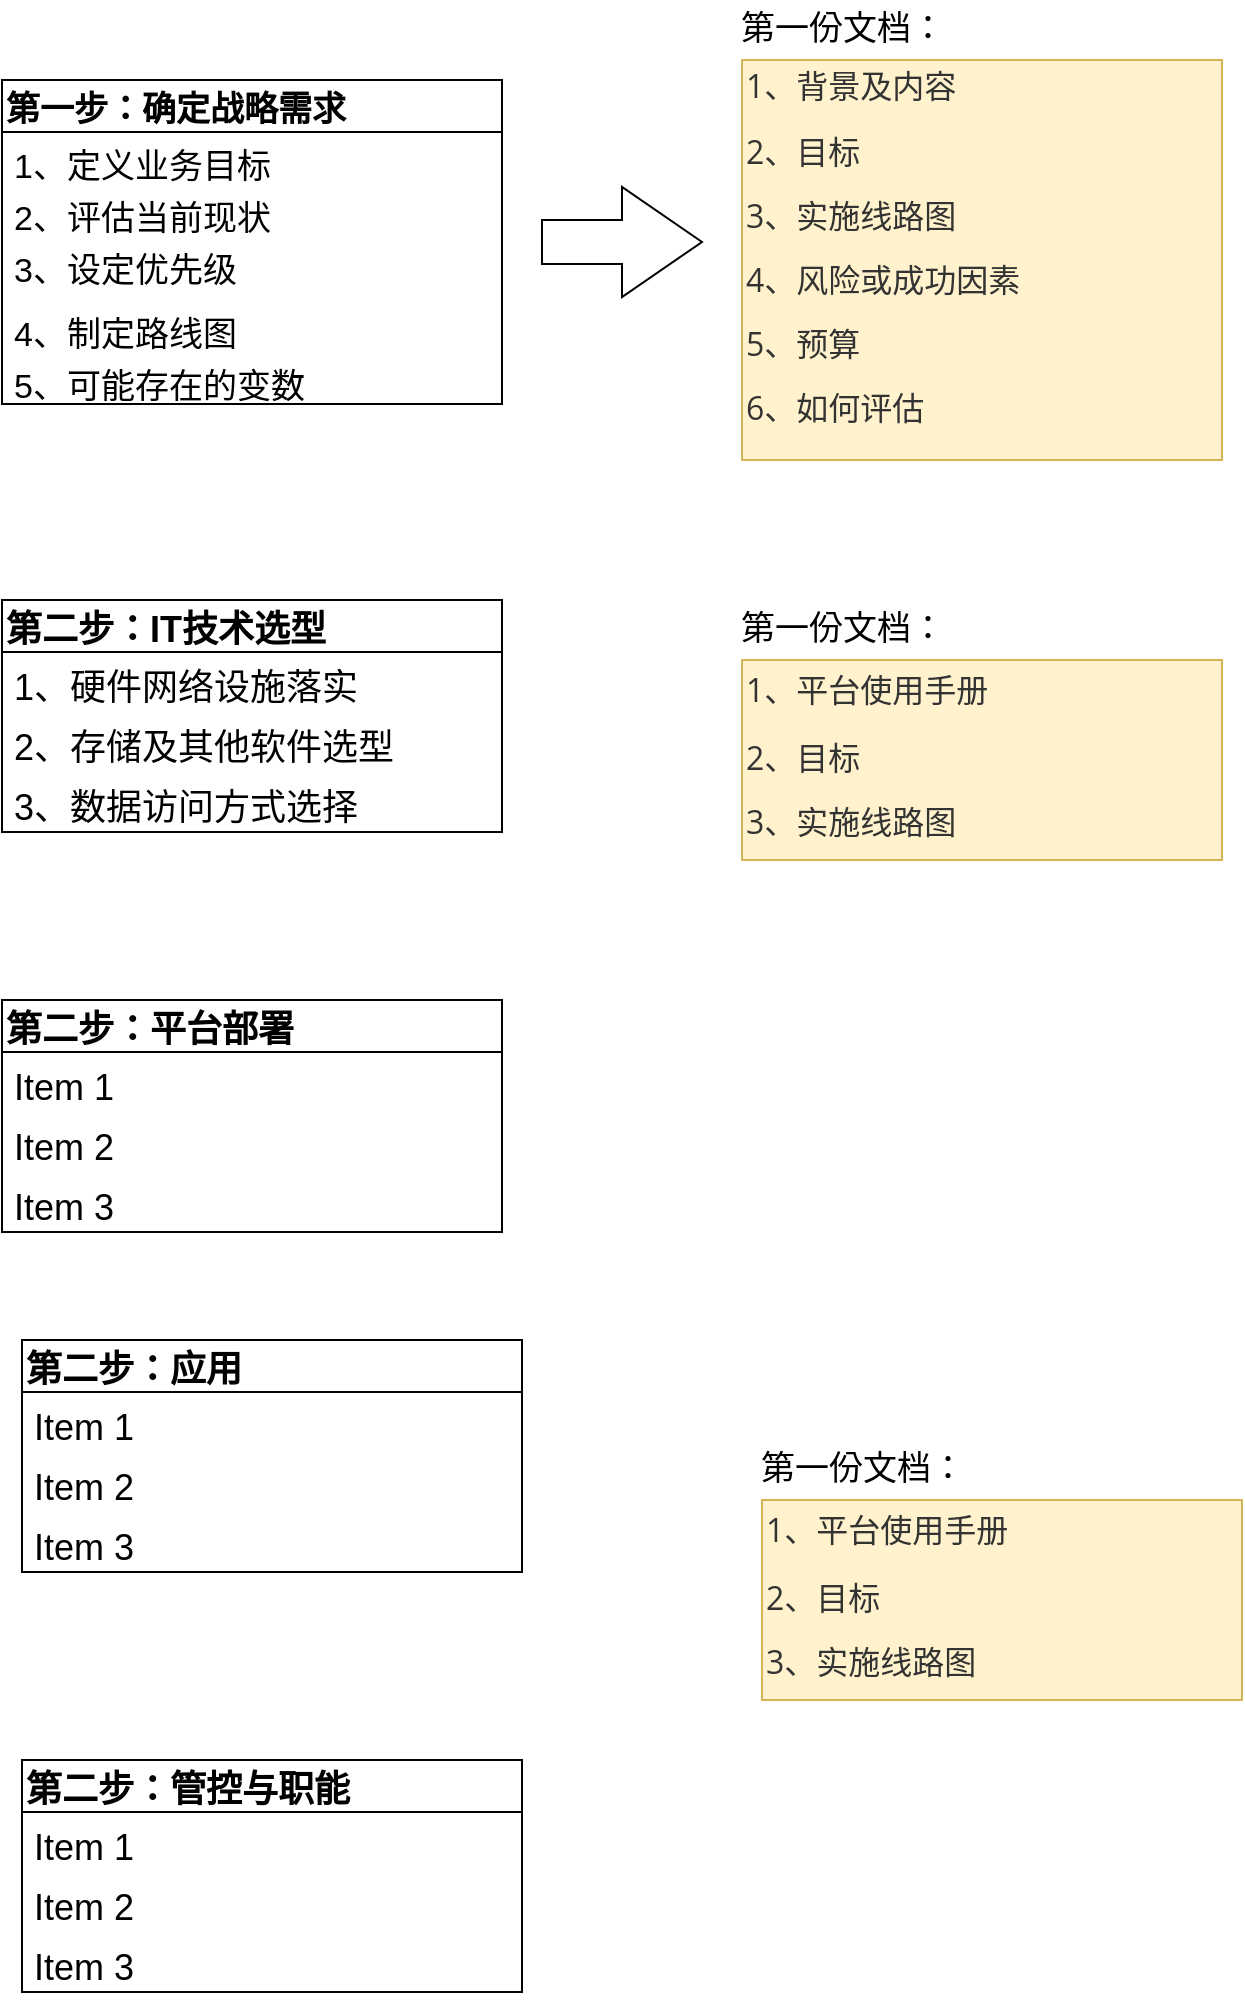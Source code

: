 <mxfile version="13.6.2" type="github" pages="2"><diagram id="dmcMEMWCXo-bZ0cQfuoC" name="Page-1"><mxGraphModel dx="1422" dy="794" grid="1" gridSize="10" guides="1" tooltips="1" connect="1" arrows="1" fold="1" page="1" pageScale="1" pageWidth="827" pageHeight="1169" math="0" shadow="0"><root><mxCell id="0"/><mxCell id="1" parent="0"/><mxCell id="5Lu23Fa5yzdC4gt_ZpkA-4" value="第一步：确定战略需求" style="swimlane;fontStyle=1;childLayout=stackLayout;horizontal=1;startSize=26;fillColor=none;horizontalStack=0;resizeParent=1;resizeParentMax=0;resizeLast=0;collapsible=1;marginBottom=0;fontSize=17;align=left;" vertex="1" parent="1"><mxGeometry x="140" y="100" width="250" height="162" as="geometry"/></mxCell><mxCell id="5Lu23Fa5yzdC4gt_ZpkA-5" value="1、定义业务目标" style="text;strokeColor=none;fillColor=none;align=left;verticalAlign=top;spacingLeft=4;spacingRight=4;overflow=hidden;rotatable=0;points=[[0,0.5],[1,0.5]];portConstraint=eastwest;fontSize=17;" vertex="1" parent="5Lu23Fa5yzdC4gt_ZpkA-4"><mxGeometry y="26" width="250" height="26" as="geometry"/></mxCell><mxCell id="5Lu23Fa5yzdC4gt_ZpkA-6" value="2、评估当前现状" style="text;strokeColor=none;fillColor=none;align=left;verticalAlign=top;spacingLeft=4;spacingRight=4;overflow=hidden;rotatable=0;points=[[0,0.5],[1,0.5]];portConstraint=eastwest;fontSize=17;" vertex="1" parent="5Lu23Fa5yzdC4gt_ZpkA-4"><mxGeometry y="52" width="250" height="26" as="geometry"/></mxCell><mxCell id="5Lu23Fa5yzdC4gt_ZpkA-7" value="3、设定优先级" style="text;strokeColor=none;fillColor=none;align=left;verticalAlign=top;spacingLeft=4;spacingRight=4;overflow=hidden;rotatable=0;points=[[0,0.5],[1,0.5]];portConstraint=eastwest;fontSize=17;" vertex="1" parent="5Lu23Fa5yzdC4gt_ZpkA-4"><mxGeometry y="78" width="250" height="32" as="geometry"/></mxCell><mxCell id="5Lu23Fa5yzdC4gt_ZpkA-9" value="4、制定路线图" style="text;strokeColor=none;fillColor=none;align=left;verticalAlign=top;spacingLeft=4;spacingRight=4;overflow=hidden;rotatable=0;points=[[0,0.5],[1,0.5]];portConstraint=eastwest;fontSize=17;" vertex="1" parent="5Lu23Fa5yzdC4gt_ZpkA-4"><mxGeometry y="110" width="250" height="26" as="geometry"/></mxCell><mxCell id="5Lu23Fa5yzdC4gt_ZpkA-10" value="5、可能存在的变数" style="text;strokeColor=none;fillColor=none;align=left;verticalAlign=top;spacingLeft=4;spacingRight=4;overflow=hidden;rotatable=0;points=[[0,0.5],[1,0.5]];portConstraint=eastwest;fontSize=17;" vertex="1" parent="5Lu23Fa5yzdC4gt_ZpkA-4"><mxGeometry y="136" width="250" height="26" as="geometry"/></mxCell><mxCell id="5Lu23Fa5yzdC4gt_ZpkA-12" value="&lt;span style=&quot;color: rgb(51 , 51 , 51) ; font-family: &amp;#34;open sans&amp;#34; , &amp;#34;clear sans&amp;#34; , &amp;#34;helvetica neue&amp;#34; , &amp;#34;helvetica&amp;#34; , &amp;#34;arial&amp;#34; , sans-serif ; font-size: 16px&quot;&gt;1、背景及内容&lt;/span&gt;&lt;br&gt;&lt;p class=&quot;md-end-block md-p&quot; style=&quot;box-sizing: border-box ; line-height: inherit ; margin: 0.8em 0px ; position: relative ; color: rgb(51 , 51 , 51) ; font-family: &amp;#34;open sans&amp;#34; , &amp;#34;clear sans&amp;#34; , &amp;#34;helvetica neue&amp;#34; , &amp;#34;helvetica&amp;#34; , &amp;#34;arial&amp;#34; , sans-serif ; font-size: 16px&quot;&gt;&lt;span class=&quot;md-plain&quot; style=&quot;box-sizing: border-box&quot;&gt;2、目标&lt;/span&gt;&lt;/p&gt;&lt;p class=&quot;md-end-block md-p&quot; style=&quot;box-sizing: border-box ; line-height: inherit ; margin: 0.8em 0px ; position: relative ; color: rgb(51 , 51 , 51) ; font-family: &amp;#34;open sans&amp;#34; , &amp;#34;clear sans&amp;#34; , &amp;#34;helvetica neue&amp;#34; , &amp;#34;helvetica&amp;#34; , &amp;#34;arial&amp;#34; , sans-serif ; font-size: 16px&quot;&gt;&lt;span class=&quot;md-plain&quot; style=&quot;box-sizing: border-box&quot;&gt;3、实施线路图&lt;/span&gt;&lt;/p&gt;&lt;p class=&quot;md-end-block md-p&quot; style=&quot;box-sizing: border-box ; line-height: inherit ; margin: 0.8em 0px ; position: relative ; color: rgb(51 , 51 , 51) ; font-family: &amp;#34;open sans&amp;#34; , &amp;#34;clear sans&amp;#34; , &amp;#34;helvetica neue&amp;#34; , &amp;#34;helvetica&amp;#34; , &amp;#34;arial&amp;#34; , sans-serif ; font-size: 16px&quot;&gt;&lt;span class=&quot;md-plain&quot; style=&quot;box-sizing: border-box&quot;&gt;4、风险或成功因素&lt;/span&gt;&lt;/p&gt;&lt;p class=&quot;md-end-block md-p&quot; style=&quot;box-sizing: border-box ; line-height: inherit ; margin: 0.8em 0px ; position: relative ; color: rgb(51 , 51 , 51) ; font-family: &amp;#34;open sans&amp;#34; , &amp;#34;clear sans&amp;#34; , &amp;#34;helvetica neue&amp;#34; , &amp;#34;helvetica&amp;#34; , &amp;#34;arial&amp;#34; , sans-serif ; font-size: 16px&quot;&gt;&lt;span class=&quot;md-plain&quot; style=&quot;box-sizing: border-box&quot;&gt;5、预算&lt;/span&gt;&lt;/p&gt;&lt;p class=&quot;md-end-block md-p md-focus&quot; style=&quot;box-sizing: border-box ; line-height: inherit ; margin: 0.8em 0px ; position: relative ; color: rgb(51 , 51 , 51) ; font-family: &amp;#34;open sans&amp;#34; , &amp;#34;clear sans&amp;#34; , &amp;#34;helvetica neue&amp;#34; , &amp;#34;helvetica&amp;#34; , &amp;#34;arial&amp;#34; , sans-serif ; font-size: 16px&quot;&gt;&lt;span class=&quot;md-plain&quot; style=&quot;box-sizing: border-box&quot;&gt;6、如何评估&lt;/span&gt;&lt;/p&gt;" style="rounded=0;whiteSpace=wrap;html=1;fontSize=17;fillColor=#fff2cc;strokeColor=#d6b656;align=left;" vertex="1" parent="1"><mxGeometry x="510" y="90" width="240" height="200" as="geometry"/></mxCell><mxCell id="5Lu23Fa5yzdC4gt_ZpkA-13" value="&lt;span&gt;第一份文档：&lt;/span&gt;" style="text;html=1;align=center;verticalAlign=middle;resizable=0;points=[];autosize=1;fontSize=17;" vertex="1" parent="1"><mxGeometry x="500" y="60" width="120" height="30" as="geometry"/></mxCell><mxCell id="5Lu23Fa5yzdC4gt_ZpkA-14" value="" style="html=1;shadow=0;dashed=0;align=center;verticalAlign=middle;shape=mxgraph.arrows2.arrow;dy=0.6;dx=40;notch=0;fontSize=17;" vertex="1" parent="1"><mxGeometry x="410" y="153.5" width="80" height="55" as="geometry"/></mxCell><mxCell id="5Lu23Fa5yzdC4gt_ZpkA-15" value="第二步：IT技术选型" style="swimlane;fontStyle=1;childLayout=stackLayout;horizontal=1;startSize=26;horizontalStack=0;resizeParent=1;resizeParentMax=0;resizeLast=0;collapsible=1;marginBottom=0;align=left;fontSize=18;" vertex="1" parent="1"><mxGeometry x="140" y="360" width="250" height="116" as="geometry"/></mxCell><mxCell id="5Lu23Fa5yzdC4gt_ZpkA-16" value="1、硬件网络设施落实" style="text;strokeColor=none;fillColor=none;spacingLeft=4;spacingRight=4;overflow=hidden;rotatable=0;points=[[0,0.5],[1,0.5]];portConstraint=eastwest;fontSize=18;" vertex="1" parent="5Lu23Fa5yzdC4gt_ZpkA-15"><mxGeometry y="26" width="250" height="30" as="geometry"/></mxCell><mxCell id="5Lu23Fa5yzdC4gt_ZpkA-17" value="2、存储及其他软件选型" style="text;strokeColor=none;fillColor=none;spacingLeft=4;spacingRight=4;overflow=hidden;rotatable=0;points=[[0,0.5],[1,0.5]];portConstraint=eastwest;fontSize=18;" vertex="1" parent="5Lu23Fa5yzdC4gt_ZpkA-15"><mxGeometry y="56" width="250" height="30" as="geometry"/></mxCell><mxCell id="5Lu23Fa5yzdC4gt_ZpkA-18" value="3、数据访问方式选择" style="text;strokeColor=none;fillColor=none;spacingLeft=4;spacingRight=4;overflow=hidden;rotatable=0;points=[[0,0.5],[1,0.5]];portConstraint=eastwest;fontSize=18;" vertex="1" parent="5Lu23Fa5yzdC4gt_ZpkA-15"><mxGeometry y="86" width="250" height="30" as="geometry"/></mxCell><mxCell id="5Lu23Fa5yzdC4gt_ZpkA-27" value="第二步：应用" style="swimlane;fontStyle=1;childLayout=stackLayout;horizontal=1;startSize=26;horizontalStack=0;resizeParent=1;resizeParentMax=0;resizeLast=0;collapsible=1;marginBottom=0;align=left;fontSize=18;" vertex="1" parent="1"><mxGeometry x="150" y="730" width="250" height="116" as="geometry"/></mxCell><mxCell id="5Lu23Fa5yzdC4gt_ZpkA-28" value="Item 1" style="text;strokeColor=none;fillColor=none;spacingLeft=4;spacingRight=4;overflow=hidden;rotatable=0;points=[[0,0.5],[1,0.5]];portConstraint=eastwest;fontSize=18;" vertex="1" parent="5Lu23Fa5yzdC4gt_ZpkA-27"><mxGeometry y="26" width="250" height="30" as="geometry"/></mxCell><mxCell id="5Lu23Fa5yzdC4gt_ZpkA-29" value="Item 2" style="text;strokeColor=none;fillColor=none;spacingLeft=4;spacingRight=4;overflow=hidden;rotatable=0;points=[[0,0.5],[1,0.5]];portConstraint=eastwest;fontSize=18;" vertex="1" parent="5Lu23Fa5yzdC4gt_ZpkA-27"><mxGeometry y="56" width="250" height="30" as="geometry"/></mxCell><mxCell id="5Lu23Fa5yzdC4gt_ZpkA-30" value="Item 3" style="text;strokeColor=none;fillColor=none;spacingLeft=4;spacingRight=4;overflow=hidden;rotatable=0;points=[[0,0.5],[1,0.5]];portConstraint=eastwest;fontSize=18;" vertex="1" parent="5Lu23Fa5yzdC4gt_ZpkA-27"><mxGeometry y="86" width="250" height="30" as="geometry"/></mxCell><mxCell id="5Lu23Fa5yzdC4gt_ZpkA-23" value="第二步：平台部署" style="swimlane;fontStyle=1;childLayout=stackLayout;horizontal=1;startSize=26;horizontalStack=0;resizeParent=1;resizeParentMax=0;resizeLast=0;collapsible=1;marginBottom=0;align=left;fontSize=18;" vertex="1" parent="1"><mxGeometry x="140" y="560" width="250" height="116" as="geometry"/></mxCell><mxCell id="5Lu23Fa5yzdC4gt_ZpkA-24" value="Item 1" style="text;strokeColor=none;fillColor=none;spacingLeft=4;spacingRight=4;overflow=hidden;rotatable=0;points=[[0,0.5],[1,0.5]];portConstraint=eastwest;fontSize=18;" vertex="1" parent="5Lu23Fa5yzdC4gt_ZpkA-23"><mxGeometry y="26" width="250" height="30" as="geometry"/></mxCell><mxCell id="5Lu23Fa5yzdC4gt_ZpkA-25" value="Item 2" style="text;strokeColor=none;fillColor=none;spacingLeft=4;spacingRight=4;overflow=hidden;rotatable=0;points=[[0,0.5],[1,0.5]];portConstraint=eastwest;fontSize=18;" vertex="1" parent="5Lu23Fa5yzdC4gt_ZpkA-23"><mxGeometry y="56" width="250" height="30" as="geometry"/></mxCell><mxCell id="5Lu23Fa5yzdC4gt_ZpkA-26" value="Item 3" style="text;strokeColor=none;fillColor=none;spacingLeft=4;spacingRight=4;overflow=hidden;rotatable=0;points=[[0,0.5],[1,0.5]];portConstraint=eastwest;fontSize=18;" vertex="1" parent="5Lu23Fa5yzdC4gt_ZpkA-23"><mxGeometry y="86" width="250" height="30" as="geometry"/></mxCell><mxCell id="5Lu23Fa5yzdC4gt_ZpkA-19" value="第二步：管控与职能" style="swimlane;fontStyle=1;childLayout=stackLayout;horizontal=1;startSize=26;horizontalStack=0;resizeParent=1;resizeParentMax=0;resizeLast=0;collapsible=1;marginBottom=0;align=left;fontSize=18;" vertex="1" parent="1"><mxGeometry x="150" y="940" width="250" height="116" as="geometry"/></mxCell><mxCell id="5Lu23Fa5yzdC4gt_ZpkA-20" value="Item 1" style="text;strokeColor=none;fillColor=none;spacingLeft=4;spacingRight=4;overflow=hidden;rotatable=0;points=[[0,0.5],[1,0.5]];portConstraint=eastwest;fontSize=18;" vertex="1" parent="5Lu23Fa5yzdC4gt_ZpkA-19"><mxGeometry y="26" width="250" height="30" as="geometry"/></mxCell><mxCell id="5Lu23Fa5yzdC4gt_ZpkA-21" value="Item 2" style="text;strokeColor=none;fillColor=none;spacingLeft=4;spacingRight=4;overflow=hidden;rotatable=0;points=[[0,0.5],[1,0.5]];portConstraint=eastwest;fontSize=18;" vertex="1" parent="5Lu23Fa5yzdC4gt_ZpkA-19"><mxGeometry y="56" width="250" height="30" as="geometry"/></mxCell><mxCell id="5Lu23Fa5yzdC4gt_ZpkA-22" value="Item 3" style="text;strokeColor=none;fillColor=none;spacingLeft=4;spacingRight=4;overflow=hidden;rotatable=0;points=[[0,0.5],[1,0.5]];portConstraint=eastwest;fontSize=18;" vertex="1" parent="5Lu23Fa5yzdC4gt_ZpkA-19"><mxGeometry y="86" width="250" height="30" as="geometry"/></mxCell><mxCell id="5Lu23Fa5yzdC4gt_ZpkA-31" value="&lt;span style=&quot;color: rgb(51 , 51 , 51) ; font-family: &amp;#34;open sans&amp;#34; , &amp;#34;clear sans&amp;#34; , &amp;#34;helvetica neue&amp;#34; , &amp;#34;helvetica&amp;#34; , &amp;#34;arial&amp;#34; , sans-serif ; font-size: 16px&quot;&gt;&lt;br&gt;&lt;br&gt;1、平台使用手册&lt;/span&gt;&lt;br&gt;&lt;p class=&quot;md-end-block md-p&quot; style=&quot;box-sizing: border-box ; line-height: inherit ; margin: 0.8em 0px ; position: relative ; color: rgb(51 , 51 , 51) ; font-family: &amp;#34;open sans&amp;#34; , &amp;#34;clear sans&amp;#34; , &amp;#34;helvetica neue&amp;#34; , &amp;#34;helvetica&amp;#34; , &amp;#34;arial&amp;#34; , sans-serif ; font-size: 16px&quot;&gt;&lt;span class=&quot;md-plain&quot; style=&quot;box-sizing: border-box&quot;&gt;2、目标&lt;/span&gt;&lt;/p&gt;&lt;p class=&quot;md-end-block md-p&quot; style=&quot;box-sizing: border-box ; line-height: inherit ; margin: 0.8em 0px ; position: relative ; color: rgb(51 , 51 , 51) ; font-family: &amp;#34;open sans&amp;#34; , &amp;#34;clear sans&amp;#34; , &amp;#34;helvetica neue&amp;#34; , &amp;#34;helvetica&amp;#34; , &amp;#34;arial&amp;#34; , sans-serif ; font-size: 16px&quot;&gt;&lt;span class=&quot;md-plain&quot; style=&quot;box-sizing: border-box&quot;&gt;3、实施线路图&lt;/span&gt;&lt;/p&gt;&lt;p class=&quot;md-end-block md-p&quot; style=&quot;box-sizing: border-box ; line-height: inherit ; margin: 0.8em 0px ; position: relative ; color: rgb(51 , 51 , 51) ; font-family: &amp;#34;open sans&amp;#34; , &amp;#34;clear sans&amp;#34; , &amp;#34;helvetica neue&amp;#34; , &amp;#34;helvetica&amp;#34; , &amp;#34;arial&amp;#34; , sans-serif ; font-size: 16px&quot;&gt;&lt;br&gt;&lt;/p&gt;" style="rounded=0;whiteSpace=wrap;html=1;fontSize=17;fillColor=#fff2cc;strokeColor=#d6b656;align=left;" vertex="1" parent="1"><mxGeometry x="520" y="810" width="240" height="100" as="geometry"/></mxCell><mxCell id="5Lu23Fa5yzdC4gt_ZpkA-32" value="&lt;span&gt;第一份文档：&lt;/span&gt;" style="text;html=1;align=center;verticalAlign=middle;resizable=0;points=[];autosize=1;fontSize=17;" vertex="1" parent="1"><mxGeometry x="510" y="780" width="120" height="30" as="geometry"/></mxCell><mxCell id="5Lu23Fa5yzdC4gt_ZpkA-33" value="&lt;span style=&quot;color: rgb(51 , 51 , 51) ; font-family: &amp;#34;open sans&amp;#34; , &amp;#34;clear sans&amp;#34; , &amp;#34;helvetica neue&amp;#34; , &amp;#34;helvetica&amp;#34; , &amp;#34;arial&amp;#34; , sans-serif ; font-size: 16px&quot;&gt;&lt;br&gt;&lt;br&gt;1、平台使用手册&lt;/span&gt;&lt;br&gt;&lt;p class=&quot;md-end-block md-p&quot; style=&quot;box-sizing: border-box ; line-height: inherit ; margin: 0.8em 0px ; position: relative ; color: rgb(51 , 51 , 51) ; font-family: &amp;#34;open sans&amp;#34; , &amp;#34;clear sans&amp;#34; , &amp;#34;helvetica neue&amp;#34; , &amp;#34;helvetica&amp;#34; , &amp;#34;arial&amp;#34; , sans-serif ; font-size: 16px&quot;&gt;&lt;span class=&quot;md-plain&quot; style=&quot;box-sizing: border-box&quot;&gt;2、目标&lt;/span&gt;&lt;/p&gt;&lt;p class=&quot;md-end-block md-p&quot; style=&quot;box-sizing: border-box ; line-height: inherit ; margin: 0.8em 0px ; position: relative ; color: rgb(51 , 51 , 51) ; font-family: &amp;#34;open sans&amp;#34; , &amp;#34;clear sans&amp;#34; , &amp;#34;helvetica neue&amp;#34; , &amp;#34;helvetica&amp;#34; , &amp;#34;arial&amp;#34; , sans-serif ; font-size: 16px&quot;&gt;&lt;span class=&quot;md-plain&quot; style=&quot;box-sizing: border-box&quot;&gt;3、实施线路图&lt;/span&gt;&lt;/p&gt;&lt;p class=&quot;md-end-block md-p&quot; style=&quot;box-sizing: border-box ; line-height: inherit ; margin: 0.8em 0px ; position: relative ; color: rgb(51 , 51 , 51) ; font-family: &amp;#34;open sans&amp;#34; , &amp;#34;clear sans&amp;#34; , &amp;#34;helvetica neue&amp;#34; , &amp;#34;helvetica&amp;#34; , &amp;#34;arial&amp;#34; , sans-serif ; font-size: 16px&quot;&gt;&lt;br&gt;&lt;/p&gt;" style="rounded=0;whiteSpace=wrap;html=1;fontSize=17;fillColor=#fff2cc;strokeColor=#d6b656;align=left;" vertex="1" parent="1"><mxGeometry x="510" y="390" width="240" height="100" as="geometry"/></mxCell><mxCell id="5Lu23Fa5yzdC4gt_ZpkA-34" value="&lt;span&gt;第一份文档：&lt;/span&gt;" style="text;html=1;align=center;verticalAlign=middle;resizable=0;points=[];autosize=1;fontSize=17;" vertex="1" parent="1"><mxGeometry x="500" y="360" width="120" height="30" as="geometry"/></mxCell></root></mxGraphModel></diagram><diagram id="RU9b3iGjxHIiC67uXJGJ" name="Page-2"><mxGraphModel dx="1422" dy="745" grid="1" gridSize="10" guides="1" tooltips="1" connect="1" arrows="1" fold="1" page="1" pageScale="1" pageWidth="827" pageHeight="1169" math="0" shadow="0"><root><mxCell id="VMZ48c_UnOL8O7smYOZI-0"/><mxCell id="VMZ48c_UnOL8O7smYOZI-1" parent="VMZ48c_UnOL8O7smYOZI-0"/><mxCell id="LER32aOXw5r2hgaR8xJN-36" style="edgeStyle=orthogonalEdgeStyle;rounded=0;orthogonalLoop=1;jettySize=auto;html=1;exitX=1;exitY=0.5;exitDx=0;exitDy=0;fontSize=23;" edge="1" parent="VMZ48c_UnOL8O7smYOZI-1" source="LER32aOXw5r2hgaR8xJN-30" target="LER32aOXw5r2hgaR8xJN-35"><mxGeometry relative="1" as="geometry"/></mxCell><mxCell id="LER32aOXw5r2hgaR8xJN-30" value="" style="rounded=0;whiteSpace=wrap;html=1;fontSize=23;align=center;fillColor=#d5e8d4;strokeColor=#82b366;" vertex="1" parent="VMZ48c_UnOL8O7smYOZI-1"><mxGeometry x="70" y="1150" width="510" height="280" as="geometry"/></mxCell><mxCell id="LER32aOXw5r2hgaR8xJN-32" style="edgeStyle=orthogonalEdgeStyle;rounded=0;orthogonalLoop=1;jettySize=auto;html=1;exitX=1;exitY=0.25;exitDx=0;exitDy=0;fontSize=23;" edge="1" parent="VMZ48c_UnOL8O7smYOZI-1" source="LER32aOXw5r2hgaR8xJN-20" target="LER32aOXw5r2hgaR8xJN-31"><mxGeometry relative="1" as="geometry"/></mxCell><mxCell id="LER32aOXw5r2hgaR8xJN-34" style="edgeStyle=orthogonalEdgeStyle;rounded=0;orthogonalLoop=1;jettySize=auto;html=1;exitX=1;exitY=0.75;exitDx=0;exitDy=0;fontSize=23;" edge="1" parent="VMZ48c_UnOL8O7smYOZI-1" source="LER32aOXw5r2hgaR8xJN-20" target="LER32aOXw5r2hgaR8xJN-33"><mxGeometry relative="1" as="geometry"/></mxCell><mxCell id="LER32aOXw5r2hgaR8xJN-20" value="" style="rounded=0;whiteSpace=wrap;html=1;fontSize=23;align=center;fillColor=#dae8fc;strokeColor=#6c8ebf;" vertex="1" parent="VMZ48c_UnOL8O7smYOZI-1"><mxGeometry x="70" y="475" width="500" height="645" as="geometry"/></mxCell><mxCell id="LER32aOXw5r2hgaR8xJN-3" style="edgeStyle=orthogonalEdgeStyle;rounded=0;orthogonalLoop=1;jettySize=auto;html=1;exitX=1;exitY=0.5;exitDx=0;exitDy=0;fontSize=23;" edge="1" parent="VMZ48c_UnOL8O7smYOZI-1" source="LER32aOXw5r2hgaR8xJN-0" target="LER32aOXw5r2hgaR8xJN-2"><mxGeometry relative="1" as="geometry"/></mxCell><mxCell id="LER32aOXw5r2hgaR8xJN-0" value="" style="rounded=0;whiteSpace=wrap;html=1;fontSize=23;align=center;fillColor=#fff2cc;strokeColor=#d6b656;" vertex="1" parent="VMZ48c_UnOL8O7smYOZI-1"><mxGeometry x="70" y="40" width="490" height="400" as="geometry"/></mxCell><mxCell id="WDDT5QzZZcf-vkFT2QWg-9" style="edgeStyle=orthogonalEdgeStyle;rounded=0;orthogonalLoop=1;jettySize=auto;html=1;exitX=0.5;exitY=1;exitDx=0;exitDy=0;fontSize=23;" edge="1" parent="VMZ48c_UnOL8O7smYOZI-1" source="VUsV0rr6xF3jTRKO8yTZ-0" target="WDDT5QzZZcf-vkFT2QWg-8"><mxGeometry relative="1" as="geometry"/></mxCell><mxCell id="VUsV0rr6xF3jTRKO8yTZ-0" value="&lt;font color=&quot;#333333&quot; face=&quot;open sans, clear sans, helvetica neue, helvetica, arial, sans-serif&quot;&gt;&lt;span style=&quot;font-size: 16px&quot;&gt;实施环境调研评估，保证所实施项目内容可以得到主要相关人员的支持&lt;/span&gt;&lt;/font&gt;" style="rounded=0;whiteSpace=wrap;html=1;fontSize=23;align=center;" vertex="1" parent="VMZ48c_UnOL8O7smYOZI-1"><mxGeometry x="140" y="60" width="350" height="60" as="geometry"/></mxCell><mxCell id="LER32aOXw5r2hgaR8xJN-14" style="edgeStyle=orthogonalEdgeStyle;rounded=0;orthogonalLoop=1;jettySize=auto;html=1;exitX=0.5;exitY=1;exitDx=0;exitDy=0;entryX=0.5;entryY=0;entryDx=0;entryDy=0;fontSize=23;" edge="1" parent="VMZ48c_UnOL8O7smYOZI-1" source="WDDT5QzZZcf-vkFT2QWg-0" target="LER32aOXw5r2hgaR8xJN-11"><mxGeometry relative="1" as="geometry"/></mxCell><mxCell id="WDDT5QzZZcf-vkFT2QWg-0" value="&lt;span style=&quot;color: rgb(51 , 51 , 51) ; font-family: &amp;#34;open sans&amp;#34; , &amp;#34;clear sans&amp;#34; , &amp;#34;helvetica neue&amp;#34; , &amp;#34;helvetica&amp;#34; , &amp;#34;arial&amp;#34; , sans-serif ; font-size: 16px&quot;&gt;协助建立&lt;/span&gt;&lt;span style=&quot;color: rgb(51 , 51 , 51) ; font-family: &amp;#34;open sans&amp;#34; , &amp;#34;clear sans&amp;#34; , &amp;#34;helvetica neue&amp;#34; , &amp;#34;helvetica&amp;#34; , &amp;#34;arial&amp;#34; , sans-serif ; font-size: 16px&quot;&gt;项目团队库发布数据&lt;/span&gt;" style="rounded=0;whiteSpace=wrap;html=1;fontSize=23;align=center;" vertex="1" parent="VMZ48c_UnOL8O7smYOZI-1"><mxGeometry x="200" y="960" width="230" height="50" as="geometry"/></mxCell><mxCell id="LER32aOXw5r2hgaR8xJN-12" style="edgeStyle=orthogonalEdgeStyle;rounded=0;orthogonalLoop=1;jettySize=auto;html=1;exitX=0.5;exitY=1;exitDx=0;exitDy=0;fontSize=23;" edge="1" parent="VMZ48c_UnOL8O7smYOZI-1" source="WDDT5QzZZcf-vkFT2QWg-1" target="WDDT5QzZZcf-vkFT2QWg-0"><mxGeometry relative="1" as="geometry"/></mxCell><mxCell id="WDDT5QzZZcf-vkFT2QWg-1" value="&lt;span style=&quot;color: rgb(51 , 51 , 51) ; font-family: &amp;#34;open sans&amp;#34; , &amp;#34;clear sans&amp;#34; , &amp;#34;helvetica neue&amp;#34; , &amp;#34;helvetica&amp;#34; , &amp;#34;arial&amp;#34; , sans-serif ; font-size: 16px&quot;&gt;数据治理模块按需分批交付，同时提供用户测试参与&lt;/span&gt;" style="rounded=0;whiteSpace=wrap;html=1;fontSize=23;align=center;" vertex="1" parent="VMZ48c_UnOL8O7smYOZI-1"><mxGeometry x="95" y="870" width="440" height="50" as="geometry"/></mxCell><mxCell id="LER32aOXw5r2hgaR8xJN-13" style="edgeStyle=orthogonalEdgeStyle;rounded=0;orthogonalLoop=1;jettySize=auto;html=1;exitX=0.5;exitY=1;exitDx=0;exitDy=0;fontSize=23;" edge="1" parent="VMZ48c_UnOL8O7smYOZI-1" source="WDDT5QzZZcf-vkFT2QWg-2" target="WDDT5QzZZcf-vkFT2QWg-1"><mxGeometry relative="1" as="geometry"/></mxCell><mxCell id="WDDT5QzZZcf-vkFT2QWg-2" value="&lt;span style=&quot;color: rgb(51 , 51 , 51) ; font-family: &amp;#34;open sans&amp;#34; , &amp;#34;clear sans&amp;#34; , &amp;#34;helvetica neue&amp;#34; , &amp;#34;helvetica&amp;#34; , &amp;#34;arial&amp;#34; , sans-serif ; font-size: 16px&quot;&gt;数据接入形成机构资源中心&lt;br&gt;（必要的检索报表功能交付）&lt;br&gt;&lt;/span&gt;" style="rounded=0;whiteSpace=wrap;html=1;fontSize=23;align=center;" vertex="1" parent="VMZ48c_UnOL8O7smYOZI-1"><mxGeometry x="160" y="780" width="310" height="50" as="geometry"/></mxCell><mxCell id="LER32aOXw5r2hgaR8xJN-6" style="edgeStyle=orthogonalEdgeStyle;rounded=0;orthogonalLoop=1;jettySize=auto;html=1;exitX=0.5;exitY=1;exitDx=0;exitDy=0;fontSize=23;" edge="1" parent="VMZ48c_UnOL8O7smYOZI-1" source="WDDT5QzZZcf-vkFT2QWg-3" target="WDDT5QzZZcf-vkFT2QWg-2"><mxGeometry relative="1" as="geometry"/></mxCell><mxCell id="WDDT5QzZZcf-vkFT2QWg-3" value="&lt;span style=&quot;color: rgb(51 , 51 , 51) ; font-family: &amp;#34;open sans&amp;#34; , &amp;#34;clear sans&amp;#34; , &amp;#34;helvetica neue&amp;#34; , &amp;#34;helvetica&amp;#34; , &amp;#34;arial&amp;#34; , sans-serif ; font-size: 16px&quot;&gt;平台部署及用户测试参与&lt;br&gt;（采集个性化需求、平台用户培养）&lt;br&gt;&lt;/span&gt;" style="rounded=0;whiteSpace=wrap;html=1;fontSize=23;align=center;" vertex="1" parent="VMZ48c_UnOL8O7smYOZI-1"><mxGeometry x="145" y="680" width="340" height="60" as="geometry"/></mxCell><mxCell id="76UF1drekzORDb4V13I_-1" style="edgeStyle=orthogonalEdgeStyle;rounded=0;orthogonalLoop=1;jettySize=auto;html=1;exitX=0.5;exitY=1;exitDx=0;exitDy=0;fontSize=23;" edge="1" parent="VMZ48c_UnOL8O7smYOZI-1" target="WDDT5QzZZcf-vkFT2QWg-3"><mxGeometry relative="1" as="geometry"><mxPoint x="315" y="634.5" as="sourcePoint"/></mxGeometry></mxCell><mxCell id="WDDT5QzZZcf-vkFT2QWg-4" value="&lt;span style=&quot;color: rgb(51 , 51 , 51) ; font-family: &amp;#34;open sans&amp;#34; , &amp;#34;clear sans&amp;#34; , &amp;#34;helvetica neue&amp;#34; , &amp;#34;helvetica&amp;#34; , &amp;#34;arial&amp;#34; , sans-serif ; font-size: 16px&quot;&gt;软件及IT技术选型&lt;br&gt;（采用何种抽数方案、如何存数数据、部署哪个版本平台等）&lt;/span&gt;" style="rounded=0;whiteSpace=wrap;html=1;fontSize=23;align=center;" vertex="1" parent="VMZ48c_UnOL8O7smYOZI-1"><mxGeometry x="85" y="570" width="460" height="60" as="geometry"/></mxCell><mxCell id="LER32aOXw5r2hgaR8xJN-5" style="edgeStyle=orthogonalEdgeStyle;rounded=0;orthogonalLoop=1;jettySize=auto;html=1;exitX=0.5;exitY=1;exitDx=0;exitDy=0;fontSize=23;" edge="1" parent="VMZ48c_UnOL8O7smYOZI-1" source="WDDT5QzZZcf-vkFT2QWg-5" target="WDDT5QzZZcf-vkFT2QWg-4"><mxGeometry relative="1" as="geometry"/></mxCell><mxCell id="WDDT5QzZZcf-vkFT2QWg-5" value="&lt;span style=&quot;color: rgb(51 , 51 , 51) ; font-family: &amp;#34;open sans&amp;#34; , &amp;#34;clear sans&amp;#34; , &amp;#34;helvetica neue&amp;#34; , &amp;#34;helvetica&amp;#34; , &amp;#34;arial&amp;#34; , sans-serif ; font-size: 16px&quot;&gt;获得必要的硬件及网络环境支持&lt;/span&gt;" style="rounded=0;whiteSpace=wrap;html=1;fontSize=23;align=center;" vertex="1" parent="VMZ48c_UnOL8O7smYOZI-1"><mxGeometry x="190" y="480" width="250" height="50" as="geometry"/></mxCell><mxCell id="kpSemMNnTrtoZiZeKhl3-0" style="edgeStyle=orthogonalEdgeStyle;rounded=0;orthogonalLoop=1;jettySize=auto;html=1;exitX=0.5;exitY=1;exitDx=0;exitDy=0;entryX=0.5;entryY=0;entryDx=0;entryDy=0;fontSize=23;" edge="1" parent="VMZ48c_UnOL8O7smYOZI-1" source="WDDT5QzZZcf-vkFT2QWg-6" target="WDDT5QzZZcf-vkFT2QWg-5"><mxGeometry relative="1" as="geometry"/></mxCell><mxCell id="WDDT5QzZZcf-vkFT2QWg-6" value="&lt;span style=&quot;color: rgb(51 , 51 , 51) ; font-family: &amp;#34;open sans&amp;#34; , &amp;#34;clear sans&amp;#34; , &amp;#34;helvetica neue&amp;#34; , &amp;#34;helvetica&amp;#34; , &amp;#34;arial&amp;#34; , sans-serif ; font-size: 16px&quot;&gt;风险与有利因素分析&lt;br&gt;（可能会存在什么困难、遇到困难从哪里可以得到支持）&lt;br&gt;&lt;/span&gt;" style="rounded=0;whiteSpace=wrap;html=1;fontSize=23;align=center;" vertex="1" parent="VMZ48c_UnOL8O7smYOZI-1"><mxGeometry x="105" y="360" width="420" height="60" as="geometry"/></mxCell><mxCell id="_MEcOLAeALdqEDcUhU7d-0" style="edgeStyle=orthogonalEdgeStyle;rounded=0;orthogonalLoop=1;jettySize=auto;html=1;exitX=0.5;exitY=1;exitDx=0;exitDy=0;fontSize=23;" edge="1" parent="VMZ48c_UnOL8O7smYOZI-1" source="WDDT5QzZZcf-vkFT2QWg-7" target="WDDT5QzZZcf-vkFT2QWg-6"><mxGeometry relative="1" as="geometry"/></mxCell><mxCell id="WDDT5QzZZcf-vkFT2QWg-7" value="&lt;span style=&quot;color: rgb(51 , 51 , 51) ; font-family: &amp;#34;open sans&amp;#34; , &amp;#34;clear sans&amp;#34; , &amp;#34;helvetica neue&amp;#34; , &amp;#34;helvetica&amp;#34; , &amp;#34;arial&amp;#34; , sans-serif ; font-size: 16px&quot;&gt;设计实时线路图&lt;br&gt;（明确时间及任务里程碑）&lt;br&gt;&lt;/span&gt;" style="rounded=0;whiteSpace=wrap;html=1;fontSize=23;align=center;" vertex="1" parent="VMZ48c_UnOL8O7smYOZI-1"><mxGeometry x="160" y="270" width="310" height="60" as="geometry"/></mxCell><mxCell id="vU_R9AigjIBWVAW1nXXe-0" style="edgeStyle=orthogonalEdgeStyle;rounded=0;orthogonalLoop=1;jettySize=auto;html=1;exitX=0.5;exitY=1;exitDx=0;exitDy=0;fontSize=23;" edge="1" parent="VMZ48c_UnOL8O7smYOZI-1" source="WDDT5QzZZcf-vkFT2QWg-8" target="WDDT5QzZZcf-vkFT2QWg-7"><mxGeometry relative="1" as="geometry"/></mxCell><mxCell id="WDDT5QzZZcf-vkFT2QWg-8" value="&lt;span style=&quot;color: rgb(51 , 51 , 51) ; font-family: &amp;#34;open sans&amp;#34; , &amp;#34;clear sans&amp;#34; , &amp;#34;helvetica neue&amp;#34; , &amp;#34;helvetica&amp;#34; , &amp;#34;arial&amp;#34; , sans-serif ; font-size: 16px&quot;&gt;明确项目核心目标及考核标准&lt;/span&gt;" style="rounded=0;whiteSpace=wrap;html=1;fontSize=23;align=center;" vertex="1" parent="VMZ48c_UnOL8O7smYOZI-1"><mxGeometry x="160" y="170" width="310" height="50" as="geometry"/></mxCell><mxCell id="LER32aOXw5r2hgaR8xJN-2" value="调研报告" style="shape=document;whiteSpace=wrap;html=1;boundedLbl=1;fontSize=23;align=center;" vertex="1" parent="VMZ48c_UnOL8O7smYOZI-1"><mxGeometry x="620" y="200" width="120" height="80" as="geometry"/></mxCell><mxCell id="LER32aOXw5r2hgaR8xJN-29" style="edgeStyle=orthogonalEdgeStyle;rounded=0;orthogonalLoop=1;jettySize=auto;html=1;exitX=0.5;exitY=1;exitDx=0;exitDy=0;fontSize=23;" edge="1" parent="VMZ48c_UnOL8O7smYOZI-1" source="LER32aOXw5r2hgaR8xJN-10" target="LER32aOXw5r2hgaR8xJN-16"><mxGeometry relative="1" as="geometry"/></mxCell><mxCell id="LER32aOXw5r2hgaR8xJN-10" value="&lt;span style=&quot;color: rgb(51 , 51 , 51) ; font-family: &amp;#34;open sans&amp;#34; , &amp;#34;clear sans&amp;#34; , &amp;#34;helvetica neue&amp;#34; , &amp;#34;helvetica&amp;#34; , &amp;#34;arial&amp;#34; , sans-serif ; font-size: 16px&quot;&gt;项目评估及交付&lt;/span&gt;" style="rounded=0;whiteSpace=wrap;html=1;fontSize=23;align=center;" vertex="1" parent="VMZ48c_UnOL8O7smYOZI-1"><mxGeometry x="220" y="1160" width="190" height="50" as="geometry"/></mxCell><mxCell id="LER32aOXw5r2hgaR8xJN-15" style="edgeStyle=orthogonalEdgeStyle;rounded=0;orthogonalLoop=1;jettySize=auto;html=1;exitX=0.5;exitY=1;exitDx=0;exitDy=0;fontSize=23;" edge="1" parent="VMZ48c_UnOL8O7smYOZI-1" source="LER32aOXw5r2hgaR8xJN-11" target="LER32aOXw5r2hgaR8xJN-10"><mxGeometry relative="1" as="geometry"/></mxCell><mxCell id="LER32aOXw5r2hgaR8xJN-11" value="&lt;span style=&quot;color: rgb(51 , 51 , 51) ; font-family: &amp;#34;open sans&amp;#34; , &amp;#34;clear sans&amp;#34; , &amp;#34;helvetica neue&amp;#34; , &amp;#34;helvetica&amp;#34; , &amp;#34;arial&amp;#34; , sans-serif ; font-size: 16px&quot;&gt;科研分析平台及应用部署（待续）&lt;/span&gt;" style="rounded=0;whiteSpace=wrap;html=1;fontSize=23;align=center;" vertex="1" parent="VMZ48c_UnOL8O7smYOZI-1"><mxGeometry x="190" y="1050" width="250" height="50" as="geometry"/></mxCell><mxCell id="LER32aOXw5r2hgaR8xJN-25" style="edgeStyle=orthogonalEdgeStyle;rounded=0;orthogonalLoop=1;jettySize=auto;html=1;exitX=0.5;exitY=1;exitDx=0;exitDy=0;fontSize=23;" edge="1" parent="VMZ48c_UnOL8O7smYOZI-1" source="LER32aOXw5r2hgaR8xJN-16" target="LER32aOXw5r2hgaR8xJN-18"><mxGeometry relative="1" as="geometry"/></mxCell><mxCell id="LER32aOXw5r2hgaR8xJN-16" value="&lt;font color=&quot;#333333&quot; face=&quot;open sans, clear sans, helvetica neue, helvetica, arial, sans-serif&quot;&gt;&lt;span style=&quot;font-size: 16px&quot;&gt;扩展使用规模，为用户创造价值&lt;/span&gt;&lt;/font&gt;" style="rounded=0;whiteSpace=wrap;html=1;fontSize=23;align=center;" vertex="1" parent="VMZ48c_UnOL8O7smYOZI-1"><mxGeometry x="175" y="1250" width="280" height="50" as="geometry"/></mxCell><mxCell id="LER32aOXw5r2hgaR8xJN-26" value="良性循环" style="edgeStyle=orthogonalEdgeStyle;rounded=0;orthogonalLoop=1;jettySize=auto;html=1;exitX=1;exitY=0.5;exitDx=0;exitDy=0;entryX=1;entryY=0.5;entryDx=0;entryDy=0;fontSize=23;" edge="1" parent="VMZ48c_UnOL8O7smYOZI-1" source="LER32aOXw5r2hgaR8xJN-18" target="LER32aOXw5r2hgaR8xJN-10"><mxGeometry relative="1" as="geometry"><Array as="points"><mxPoint x="530" y="1375"/><mxPoint x="530" y="1185"/></Array></mxGeometry></mxCell><mxCell id="LER32aOXw5r2hgaR8xJN-18" value="&lt;span style=&quot;color: rgb(51 , 51 , 51) ; font-family: &amp;#34;open sans&amp;#34; , &amp;#34;clear sans&amp;#34; , &amp;#34;helvetica neue&amp;#34; , &amp;#34;helvetica&amp;#34; , &amp;#34;arial&amp;#34; , sans-serif ; font-size: 16px&quot;&gt;新需求迭代&lt;/span&gt;" style="rounded=0;whiteSpace=wrap;html=1;fontSize=23;align=center;" vertex="1" parent="VMZ48c_UnOL8O7smYOZI-1"><mxGeometry x="220" y="1340" width="190" height="50" as="geometry"/></mxCell><mxCell id="LER32aOXw5r2hgaR8xJN-31" value="实施报告" style="shape=document;whiteSpace=wrap;html=1;boundedLbl=1;fontSize=23;align=center;" vertex="1" parent="VMZ48c_UnOL8O7smYOZI-1"><mxGeometry x="620" y="600" width="120" height="80" as="geometry"/></mxCell><mxCell id="LER32aOXw5r2hgaR8xJN-33" value="操作手册及培训" style="shape=document;whiteSpace=wrap;html=1;boundedLbl=1;fontSize=23;align=center;" vertex="1" parent="VMZ48c_UnOL8O7smYOZI-1"><mxGeometry x="630" y="920" width="120" height="80" as="geometry"/></mxCell><mxCell id="LER32aOXw5r2hgaR8xJN-35" value="交付报告" style="shape=document;whiteSpace=wrap;html=1;boundedLbl=1;fontSize=23;align=center;" vertex="1" parent="VMZ48c_UnOL8O7smYOZI-1"><mxGeometry x="630" y="1250" width="120" height="80" as="geometry"/></mxCell></root></mxGraphModel></diagram></mxfile>
